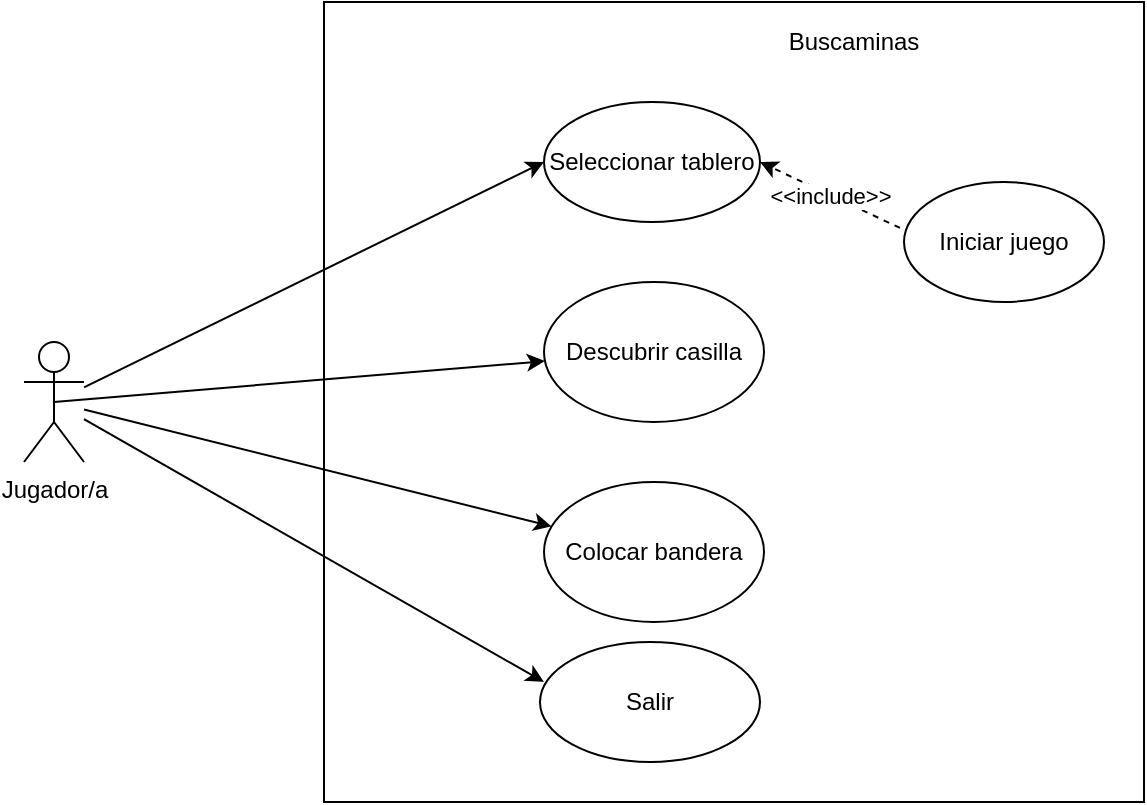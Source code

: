 <mxfile version="15.3.0" type="github">
  <diagram id="0J29SXEDrfdCCu9A4Jwd" name="Page-1">
    <mxGraphModel dx="1422" dy="746" grid="1" gridSize="10" guides="1" tooltips="1" connect="1" arrows="1" fold="1" page="1" pageScale="1" pageWidth="827" pageHeight="1169" math="0" shadow="0">
      <root>
        <mxCell id="0" />
        <mxCell id="1" parent="0" />
        <mxCell id="GdfN9jX6rAno2gfqHbO2-1" value="Jugador/a" style="shape=umlActor;verticalLabelPosition=bottom;verticalAlign=top;html=1;outlineConnect=0;" parent="1" vertex="1">
          <mxGeometry x="180" y="310" width="30" height="60" as="geometry" />
        </mxCell>
        <mxCell id="GdfN9jX6rAno2gfqHbO2-2" value="" style="rounded=0;whiteSpace=wrap;html=1;" parent="1" vertex="1">
          <mxGeometry x="330" y="140" width="410" height="400" as="geometry" />
        </mxCell>
        <mxCell id="GdfN9jX6rAno2gfqHbO2-3" value="Seleccionar tablero" style="ellipse;whiteSpace=wrap;html=1;" parent="1" vertex="1">
          <mxGeometry x="440" y="190" width="108" height="60" as="geometry" />
        </mxCell>
        <mxCell id="GdfN9jX6rAno2gfqHbO2-5" value="Descubrir casilla" style="ellipse;whiteSpace=wrap;html=1;" parent="1" vertex="1">
          <mxGeometry x="440" y="280" width="110" height="70" as="geometry" />
        </mxCell>
        <mxCell id="GdfN9jX6rAno2gfqHbO2-6" value="Colocar bandera" style="ellipse;whiteSpace=wrap;html=1;" parent="1" vertex="1">
          <mxGeometry x="440" y="380" width="110" height="70" as="geometry" />
        </mxCell>
        <mxCell id="GdfN9jX6rAno2gfqHbO2-8" value="Buscaminas" style="text;html=1;strokeColor=none;fillColor=none;align=center;verticalAlign=middle;whiteSpace=wrap;rounded=0;" parent="1" vertex="1">
          <mxGeometry x="540" y="150" width="110" height="20" as="geometry" />
        </mxCell>
        <mxCell id="GdfN9jX6rAno2gfqHbO2-9" value="" style="endArrow=classic;html=1;entryX=0;entryY=0.5;entryDx=0;entryDy=0;" parent="1" source="GdfN9jX6rAno2gfqHbO2-1" target="GdfN9jX6rAno2gfqHbO2-3" edge="1">
          <mxGeometry width="50" height="50" relative="1" as="geometry">
            <mxPoint x="290" y="300" as="sourcePoint" />
            <mxPoint x="340" y="250" as="targetPoint" />
          </mxGeometry>
        </mxCell>
        <mxCell id="GdfN9jX6rAno2gfqHbO2-10" value="" style="endArrow=classic;html=1;exitX=0.5;exitY=0.5;exitDx=0;exitDy=0;exitPerimeter=0;" parent="1" source="GdfN9jX6rAno2gfqHbO2-1" target="GdfN9jX6rAno2gfqHbO2-5" edge="1">
          <mxGeometry width="50" height="50" relative="1" as="geometry">
            <mxPoint x="300" y="370" as="sourcePoint" />
            <mxPoint x="350" y="320" as="targetPoint" />
          </mxGeometry>
        </mxCell>
        <mxCell id="GdfN9jX6rAno2gfqHbO2-11" value="" style="endArrow=classic;html=1;" parent="1" source="GdfN9jX6rAno2gfqHbO2-1" target="GdfN9jX6rAno2gfqHbO2-6" edge="1">
          <mxGeometry width="50" height="50" relative="1" as="geometry">
            <mxPoint x="300" y="410" as="sourcePoint" />
            <mxPoint x="350" y="360" as="targetPoint" />
          </mxGeometry>
        </mxCell>
        <mxCell id="T5NXi9_Bx7aBi786XCMh-1" value="Iniciar juego" style="ellipse;whiteSpace=wrap;html=1;" vertex="1" parent="1">
          <mxGeometry x="620" y="230" width="100" height="60" as="geometry" />
        </mxCell>
        <mxCell id="T5NXi9_Bx7aBi786XCMh-2" value="&amp;lt;&amp;lt;include&amp;gt;&amp;gt;" style="endArrow=classic;html=1;exitX=-0.02;exitY=0.383;exitDx=0;exitDy=0;entryX=1;entryY=0.5;entryDx=0;entryDy=0;exitPerimeter=0;dashed=1;" edge="1" parent="1" source="T5NXi9_Bx7aBi786XCMh-1" target="GdfN9jX6rAno2gfqHbO2-3">
          <mxGeometry width="50" height="50" relative="1" as="geometry">
            <mxPoint x="590" y="220" as="sourcePoint" />
            <mxPoint x="640" y="170" as="targetPoint" />
          </mxGeometry>
        </mxCell>
        <mxCell id="T5NXi9_Bx7aBi786XCMh-3" value="Salir" style="ellipse;whiteSpace=wrap;html=1;" vertex="1" parent="1">
          <mxGeometry x="438" y="460" width="110" height="60" as="geometry" />
        </mxCell>
        <mxCell id="T5NXi9_Bx7aBi786XCMh-4" value="" style="endArrow=classic;html=1;entryX=0.018;entryY=0.333;entryDx=0;entryDy=0;entryPerimeter=0;" edge="1" parent="1" source="GdfN9jX6rAno2gfqHbO2-1" target="T5NXi9_Bx7aBi786XCMh-3">
          <mxGeometry width="50" height="50" relative="1" as="geometry">
            <mxPoint x="290" y="440" as="sourcePoint" />
            <mxPoint x="340" y="390" as="targetPoint" />
          </mxGeometry>
        </mxCell>
      </root>
    </mxGraphModel>
  </diagram>
</mxfile>
